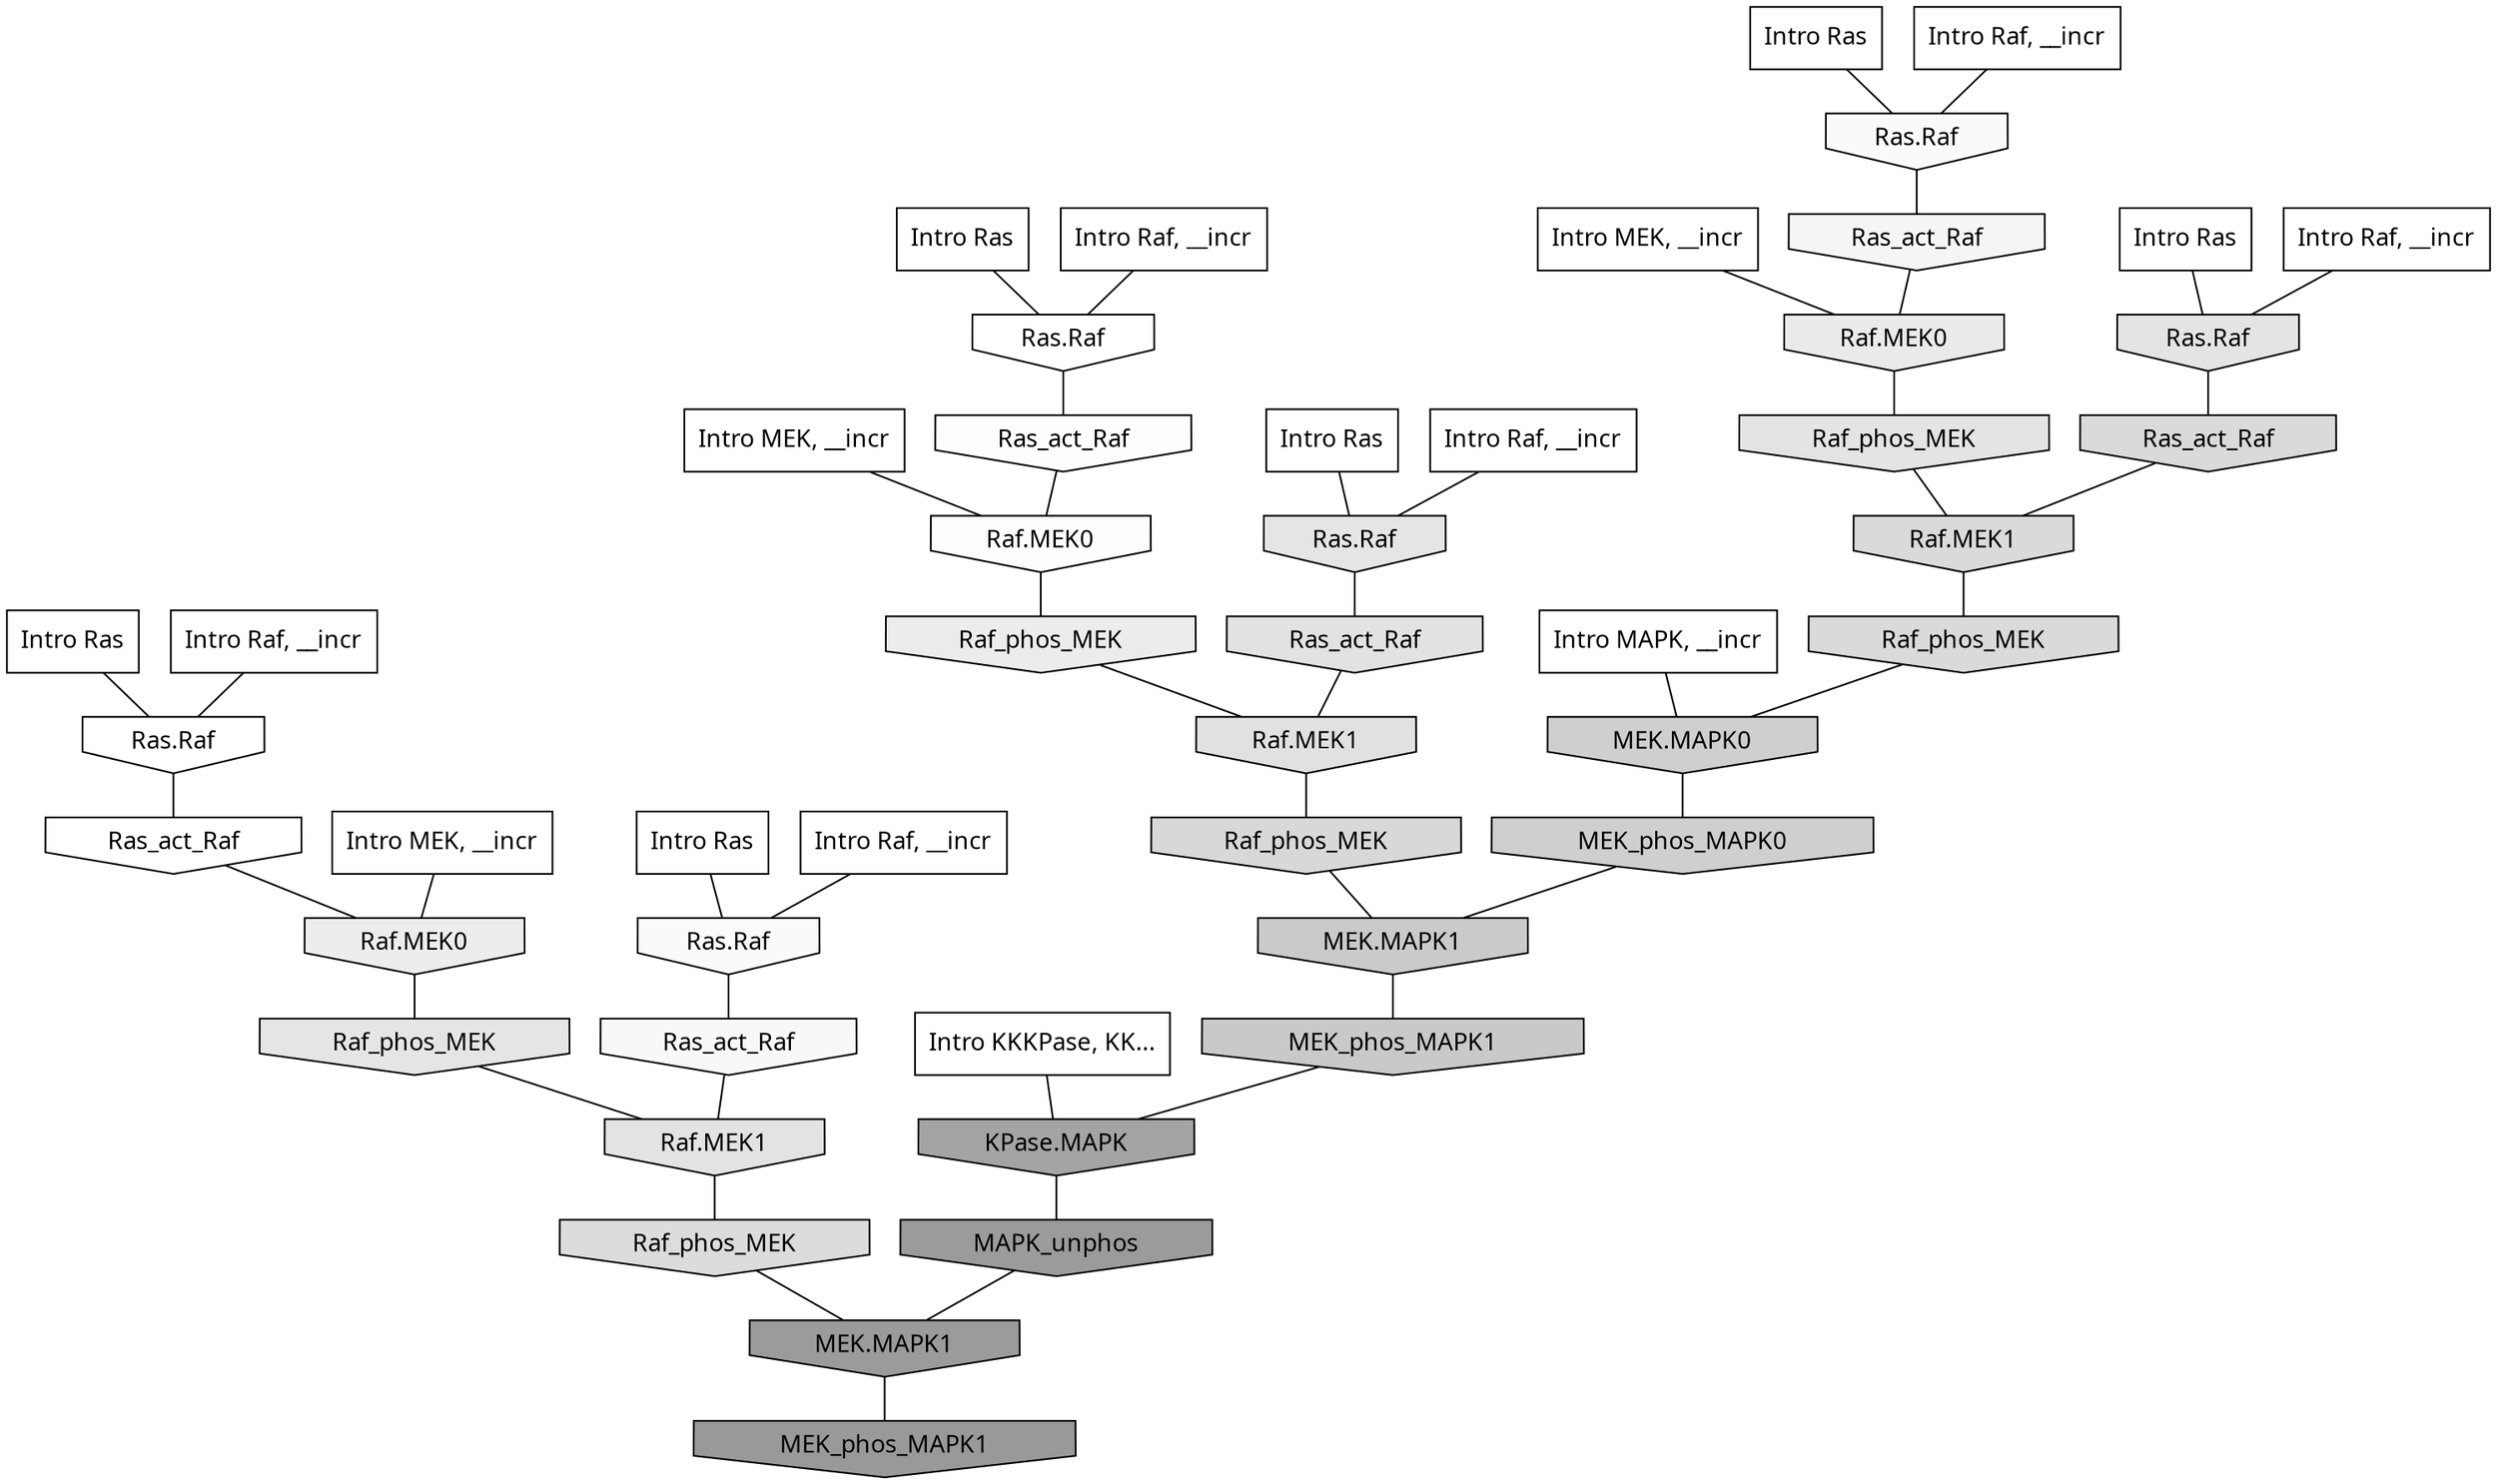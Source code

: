 digraph G{
  rankdir="TB";
  ranksep=0.30;
  node [fontname="CMU Serif"];
  edge [fontname="CMU Serif"];
  
  2 [label="Intro Ras", shape=rectangle, style=filled, fillcolor="0.000 0.000 1.000"]
  
  3 [label="Intro Ras", shape=rectangle, style=filled, fillcolor="0.000 0.000 1.000"]
  
  10 [label="Intro Ras", shape=rectangle, style=filled, fillcolor="0.000 0.000 1.000"]
  
  19 [label="Intro Ras", shape=rectangle, style=filled, fillcolor="0.000 0.000 1.000"]
  
  49 [label="Intro Ras", shape=rectangle, style=filled, fillcolor="0.000 0.000 1.000"]
  
  60 [label="Intro Ras", shape=rectangle, style=filled, fillcolor="0.000 0.000 1.000"]
  
  112 [label="Intro Raf, __incr", shape=rectangle, style=filled, fillcolor="0.000 0.000 1.000"]
  
  391 [label="Intro Raf, __incr", shape=rectangle, style=filled, fillcolor="0.000 0.000 1.000"]
  
  424 [label="Intro Raf, __incr", shape=rectangle, style=filled, fillcolor="0.000 0.000 1.000"]
  
  911 [label="Intro Raf, __incr", shape=rectangle, style=filled, fillcolor="0.000 0.000 1.000"]
  
  965 [label="Intro Raf, __incr", shape=rectangle, style=filled, fillcolor="0.000 0.000 1.000"]
  
  975 [label="Intro Raf, __incr", shape=rectangle, style=filled, fillcolor="0.000 0.000 1.000"]
  
  1223 [label="Intro MEK, __incr", shape=rectangle, style=filled, fillcolor="0.000 0.000 1.000"]
  
  1344 [label="Intro MEK, __incr", shape=rectangle, style=filled, fillcolor="0.000 0.000 1.000"]
  
  1531 [label="Intro MEK, __incr", shape=rectangle, style=filled, fillcolor="0.000 0.000 1.000"]
  
  2307 [label="Intro MAPK, __incr", shape=rectangle, style=filled, fillcolor="0.000 0.000 1.000"]
  
  3193 [label="Intro KKKPase, KK...", shape=rectangle, style=filled, fillcolor="0.000 0.000 1.000"]
  
  3228 [label="Ras.Raf", shape=invhouse, style=filled, fillcolor="0.000 0.000 1.000"]
  
  3262 [label="Ras.Raf", shape=invhouse, style=filled, fillcolor="0.000 0.000 1.000"]
  
  3320 [label="Ras_act_Raf", shape=invhouse, style=filled, fillcolor="0.000 0.000 0.999"]
  
  3416 [label="Ras_act_Raf", shape=invhouse, style=filled, fillcolor="0.000 0.000 0.991"]
  
  3418 [label="Raf.MEK0", shape=invhouse, style=filled, fillcolor="0.000 0.000 0.991"]
  
  3547 [label="Ras.Raf", shape=invhouse, style=filled, fillcolor="0.000 0.000 0.980"]
  
  3583 [label="Ras.Raf", shape=invhouse, style=filled, fillcolor="0.000 0.000 0.977"]
  
  3705 [label="Ras_act_Raf", shape=invhouse, style=filled, fillcolor="0.000 0.000 0.969"]
  
  3948 [label="Ras_act_Raf", shape=invhouse, style=filled, fillcolor="0.000 0.000 0.960"]
  
  4817 [label="Raf.MEK0", shape=invhouse, style=filled, fillcolor="0.000 0.000 0.929"]
  
  4981 [label="Raf_phos_MEK", shape=invhouse, style=filled, fillcolor="0.000 0.000 0.923"]
  
  5206 [label="Raf.MEK0", shape=invhouse, style=filled, fillcolor="0.000 0.000 0.915"]
  
  5743 [label="Raf_phos_MEK", shape=invhouse, style=filled, fillcolor="0.000 0.000 0.898"]
  
  5869 [label="Ras.Raf", shape=invhouse, style=filled, fillcolor="0.000 0.000 0.895"]
  
  5893 [label="Ras.Raf", shape=invhouse, style=filled, fillcolor="0.000 0.000 0.894"]
  
  5973 [label="Raf_phos_MEK", shape=invhouse, style=filled, fillcolor="0.000 0.000 0.892"]
  
  6135 [label="Raf.MEK1", shape=invhouse, style=filled, fillcolor="0.000 0.000 0.887"]
  
  6215 [label="Ras_act_Raf", shape=invhouse, style=filled, fillcolor="0.000 0.000 0.885"]
  
  6304 [label="Raf.MEK1", shape=invhouse, style=filled, fillcolor="0.000 0.000 0.882"]
  
  7341 [label="Raf_phos_MEK", shape=invhouse, style=filled, fillcolor="0.000 0.000 0.861"]
  
  7850 [label="Ras_act_Raf", shape=invhouse, style=filled, fillcolor="0.000 0.000 0.852"]
  
  7852 [label="Raf.MEK1", shape=invhouse, style=filled, fillcolor="0.000 0.000 0.852"]
  
  7904 [label="Raf_phos_MEK", shape=invhouse, style=filled, fillcolor="0.000 0.000 0.852"]
  
  8202 [label="Raf_phos_MEK", shape=invhouse, style=filled, fillcolor="0.000 0.000 0.847"]
  
  10692 [label="MEK.MAPK0", shape=invhouse, style=filled, fillcolor="0.000 0.000 0.812"]
  
  10917 [label="MEK_phos_MAPK0", shape=invhouse, style=filled, fillcolor="0.000 0.000 0.810"]
  
  12716 [label="MEK.MAPK1", shape=invhouse, style=filled, fillcolor="0.000 0.000 0.792"]
  
  13311 [label="MEK_phos_MAPK1", shape=invhouse, style=filled, fillcolor="0.000 0.000 0.787"]
  
  21043 [label="KPase.MAPK", shape=invhouse, style=filled, fillcolor="0.000 0.000 0.642"]
  
  21934 [label="MAPK_unphos", shape=invhouse, style=filled, fillcolor="0.000 0.000 0.609"]
  
  21936 [label="MEK.MAPK1", shape=invhouse, style=filled, fillcolor="0.000 0.000 0.609"]
  
  22163 [label="MEK_phos_MAPK1", shape=invhouse, style=filled, fillcolor="0.000 0.000 0.600"]
  
  
  21936 -> 22163 [dir=none, color="0.000 0.000 0.000"] 
  21934 -> 21936 [dir=none, color="0.000 0.000 0.000"] 
  21043 -> 21934 [dir=none, color="0.000 0.000 0.000"] 
  13311 -> 21043 [dir=none, color="0.000 0.000 0.000"] 
  12716 -> 13311 [dir=none, color="0.000 0.000 0.000"] 
  10917 -> 12716 [dir=none, color="0.000 0.000 0.000"] 
  10692 -> 10917 [dir=none, color="0.000 0.000 0.000"] 
  8202 -> 12716 [dir=none, color="0.000 0.000 0.000"] 
  7904 -> 10692 [dir=none, color="0.000 0.000 0.000"] 
  7852 -> 7904 [dir=none, color="0.000 0.000 0.000"] 
  7850 -> 7852 [dir=none, color="0.000 0.000 0.000"] 
  7341 -> 21936 [dir=none, color="0.000 0.000 0.000"] 
  6304 -> 8202 [dir=none, color="0.000 0.000 0.000"] 
  6215 -> 6304 [dir=none, color="0.000 0.000 0.000"] 
  6135 -> 7341 [dir=none, color="0.000 0.000 0.000"] 
  5973 -> 7852 [dir=none, color="0.000 0.000 0.000"] 
  5893 -> 7850 [dir=none, color="0.000 0.000 0.000"] 
  5869 -> 6215 [dir=none, color="0.000 0.000 0.000"] 
  5743 -> 6135 [dir=none, color="0.000 0.000 0.000"] 
  5206 -> 5973 [dir=none, color="0.000 0.000 0.000"] 
  4981 -> 6304 [dir=none, color="0.000 0.000 0.000"] 
  4817 -> 5743 [dir=none, color="0.000 0.000 0.000"] 
  3948 -> 5206 [dir=none, color="0.000 0.000 0.000"] 
  3705 -> 6135 [dir=none, color="0.000 0.000 0.000"] 
  3583 -> 3948 [dir=none, color="0.000 0.000 0.000"] 
  3547 -> 3705 [dir=none, color="0.000 0.000 0.000"] 
  3418 -> 4981 [dir=none, color="0.000 0.000 0.000"] 
  3416 -> 3418 [dir=none, color="0.000 0.000 0.000"] 
  3320 -> 4817 [dir=none, color="0.000 0.000 0.000"] 
  3262 -> 3416 [dir=none, color="0.000 0.000 0.000"] 
  3228 -> 3320 [dir=none, color="0.000 0.000 0.000"] 
  3193 -> 21043 [dir=none, color="0.000 0.000 0.000"] 
  2307 -> 10692 [dir=none, color="0.000 0.000 0.000"] 
  1531 -> 5206 [dir=none, color="0.000 0.000 0.000"] 
  1344 -> 4817 [dir=none, color="0.000 0.000 0.000"] 
  1223 -> 3418 [dir=none, color="0.000 0.000 0.000"] 
  975 -> 3583 [dir=none, color="0.000 0.000 0.000"] 
  965 -> 3547 [dir=none, color="0.000 0.000 0.000"] 
  911 -> 5869 [dir=none, color="0.000 0.000 0.000"] 
  424 -> 3228 [dir=none, color="0.000 0.000 0.000"] 
  391 -> 5893 [dir=none, color="0.000 0.000 0.000"] 
  112 -> 3262 [dir=none, color="0.000 0.000 0.000"] 
  60 -> 5893 [dir=none, color="0.000 0.000 0.000"] 
  49 -> 5869 [dir=none, color="0.000 0.000 0.000"] 
  19 -> 3262 [dir=none, color="0.000 0.000 0.000"] 
  10 -> 3583 [dir=none, color="0.000 0.000 0.000"] 
  3 -> 3547 [dir=none, color="0.000 0.000 0.000"] 
  2 -> 3228 [dir=none, color="0.000 0.000 0.000"] 
  
  }
